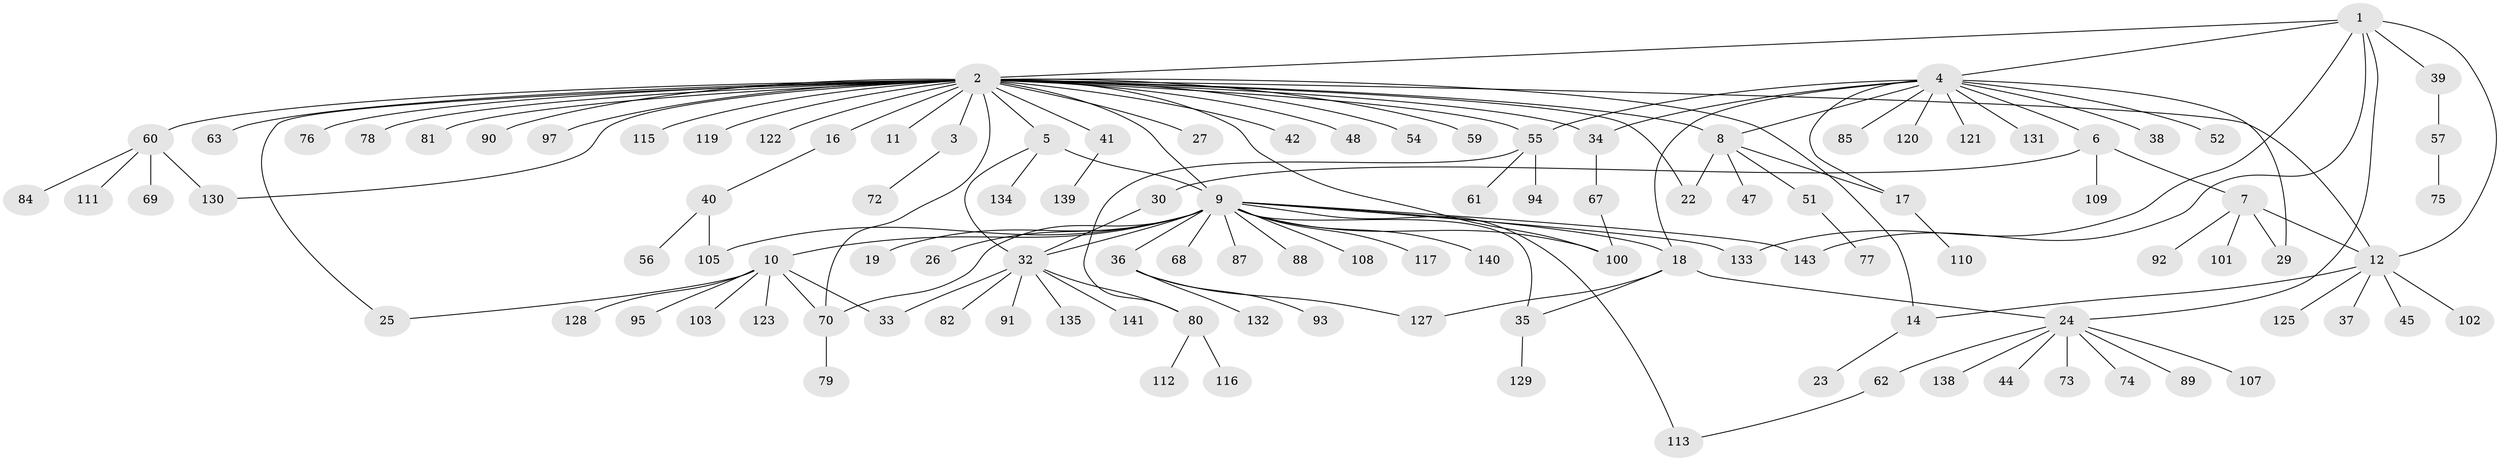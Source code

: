// original degree distribution, {8: 0.020833333333333332, 19: 0.006944444444444444, 2: 0.2222222222222222, 15: 0.013888888888888888, 4: 0.0625, 5: 0.020833333333333332, 6: 0.020833333333333332, 7: 0.013888888888888888, 1: 0.5347222222222222, 18: 0.006944444444444444, 3: 0.0763888888888889}
// Generated by graph-tools (version 1.1) at 2025/11/02/27/25 16:11:15]
// undirected, 113 vertices, 140 edges
graph export_dot {
graph [start="1"]
  node [color=gray90,style=filled];
  1 [super="+142"];
  2 [super="+13"];
  3;
  4 [super="+31"];
  5 [super="+118"];
  6 [super="+124"];
  7 [super="+28"];
  8;
  9 [super="+15"];
  10 [super="+21"];
  11;
  12 [super="+83"];
  14 [super="+20"];
  16;
  17;
  18 [super="+114"];
  19;
  22 [super="+98"];
  23 [super="+136"];
  24 [super="+43"];
  25;
  26 [super="+66"];
  27 [super="+53"];
  29;
  30;
  32 [super="+126"];
  33 [super="+99"];
  34 [super="+58"];
  35 [super="+49"];
  36;
  37 [super="+106"];
  38;
  39;
  40 [super="+50"];
  41 [super="+46"];
  42;
  44;
  45;
  47 [super="+104"];
  48;
  51;
  52 [super="+65"];
  54;
  55 [super="+86"];
  56 [super="+144"];
  57;
  59;
  60 [super="+64"];
  61;
  62;
  63;
  67 [super="+71"];
  68;
  69;
  70 [super="+96"];
  72;
  73;
  74;
  75;
  76;
  77;
  78;
  79;
  80;
  81;
  82;
  84;
  85;
  87;
  88;
  89;
  90;
  91;
  92;
  93;
  94;
  95;
  97;
  100;
  101;
  102;
  103;
  105;
  107;
  108;
  109;
  110;
  111;
  112;
  113 [super="+137"];
  115;
  116;
  117;
  119;
  120;
  121;
  122;
  123;
  125;
  127;
  128;
  129;
  130;
  131;
  132;
  133;
  134;
  135;
  138;
  139;
  140;
  141;
  143;
  1 -- 2;
  1 -- 4;
  1 -- 12;
  1 -- 24;
  1 -- 39;
  1 -- 133;
  1 -- 143;
  2 -- 3;
  2 -- 5;
  2 -- 11;
  2 -- 14;
  2 -- 16 [weight=2];
  2 -- 27;
  2 -- 34;
  2 -- 48;
  2 -- 54;
  2 -- 59;
  2 -- 60;
  2 -- 63;
  2 -- 76;
  2 -- 97 [weight=2];
  2 -- 100;
  2 -- 115;
  2 -- 130;
  2 -- 70;
  2 -- 8;
  2 -- 9;
  2 -- 78;
  2 -- 81;
  2 -- 55;
  2 -- 25;
  2 -- 90;
  2 -- 41;
  2 -- 42;
  2 -- 119;
  2 -- 122;
  2 -- 12;
  2 -- 22;
  3 -- 72;
  4 -- 6;
  4 -- 8;
  4 -- 17;
  4 -- 18;
  4 -- 29;
  4 -- 38;
  4 -- 52;
  4 -- 85;
  4 -- 120;
  4 -- 121;
  4 -- 131;
  4 -- 55;
  4 -- 34;
  5 -- 9;
  5 -- 134;
  5 -- 32;
  6 -- 7;
  6 -- 30;
  6 -- 109;
  7 -- 12;
  7 -- 29;
  7 -- 92;
  7 -- 101;
  8 -- 17;
  8 -- 22;
  8 -- 47;
  8 -- 51;
  9 -- 10;
  9 -- 18;
  9 -- 36;
  9 -- 68;
  9 -- 140;
  9 -- 143;
  9 -- 32;
  9 -- 35;
  9 -- 100;
  9 -- 133;
  9 -- 105;
  9 -- 108;
  9 -- 113;
  9 -- 19;
  9 -- 117;
  9 -- 87;
  9 -- 88;
  9 -- 26;
  9 -- 70;
  10 -- 70;
  10 -- 95;
  10 -- 103;
  10 -- 123;
  10 -- 128;
  10 -- 25;
  10 -- 33;
  12 -- 37;
  12 -- 45;
  12 -- 102;
  12 -- 125;
  12 -- 14;
  14 -- 23;
  16 -- 40;
  17 -- 110;
  18 -- 35;
  18 -- 24;
  18 -- 127;
  24 -- 44;
  24 -- 73;
  24 -- 89;
  24 -- 107;
  24 -- 138;
  24 -- 74;
  24 -- 62;
  30 -- 32;
  32 -- 82;
  32 -- 91;
  32 -- 135;
  32 -- 141;
  32 -- 80;
  32 -- 33;
  34 -- 67;
  35 -- 129;
  36 -- 93;
  36 -- 127;
  36 -- 132;
  39 -- 57;
  40 -- 56;
  40 -- 105;
  41 -- 139;
  51 -- 77;
  55 -- 61;
  55 -- 80;
  55 -- 94;
  57 -- 75;
  60 -- 69;
  60 -- 130;
  60 -- 111;
  60 -- 84;
  62 -- 113;
  67 -- 100;
  70 -- 79;
  80 -- 112;
  80 -- 116;
}
